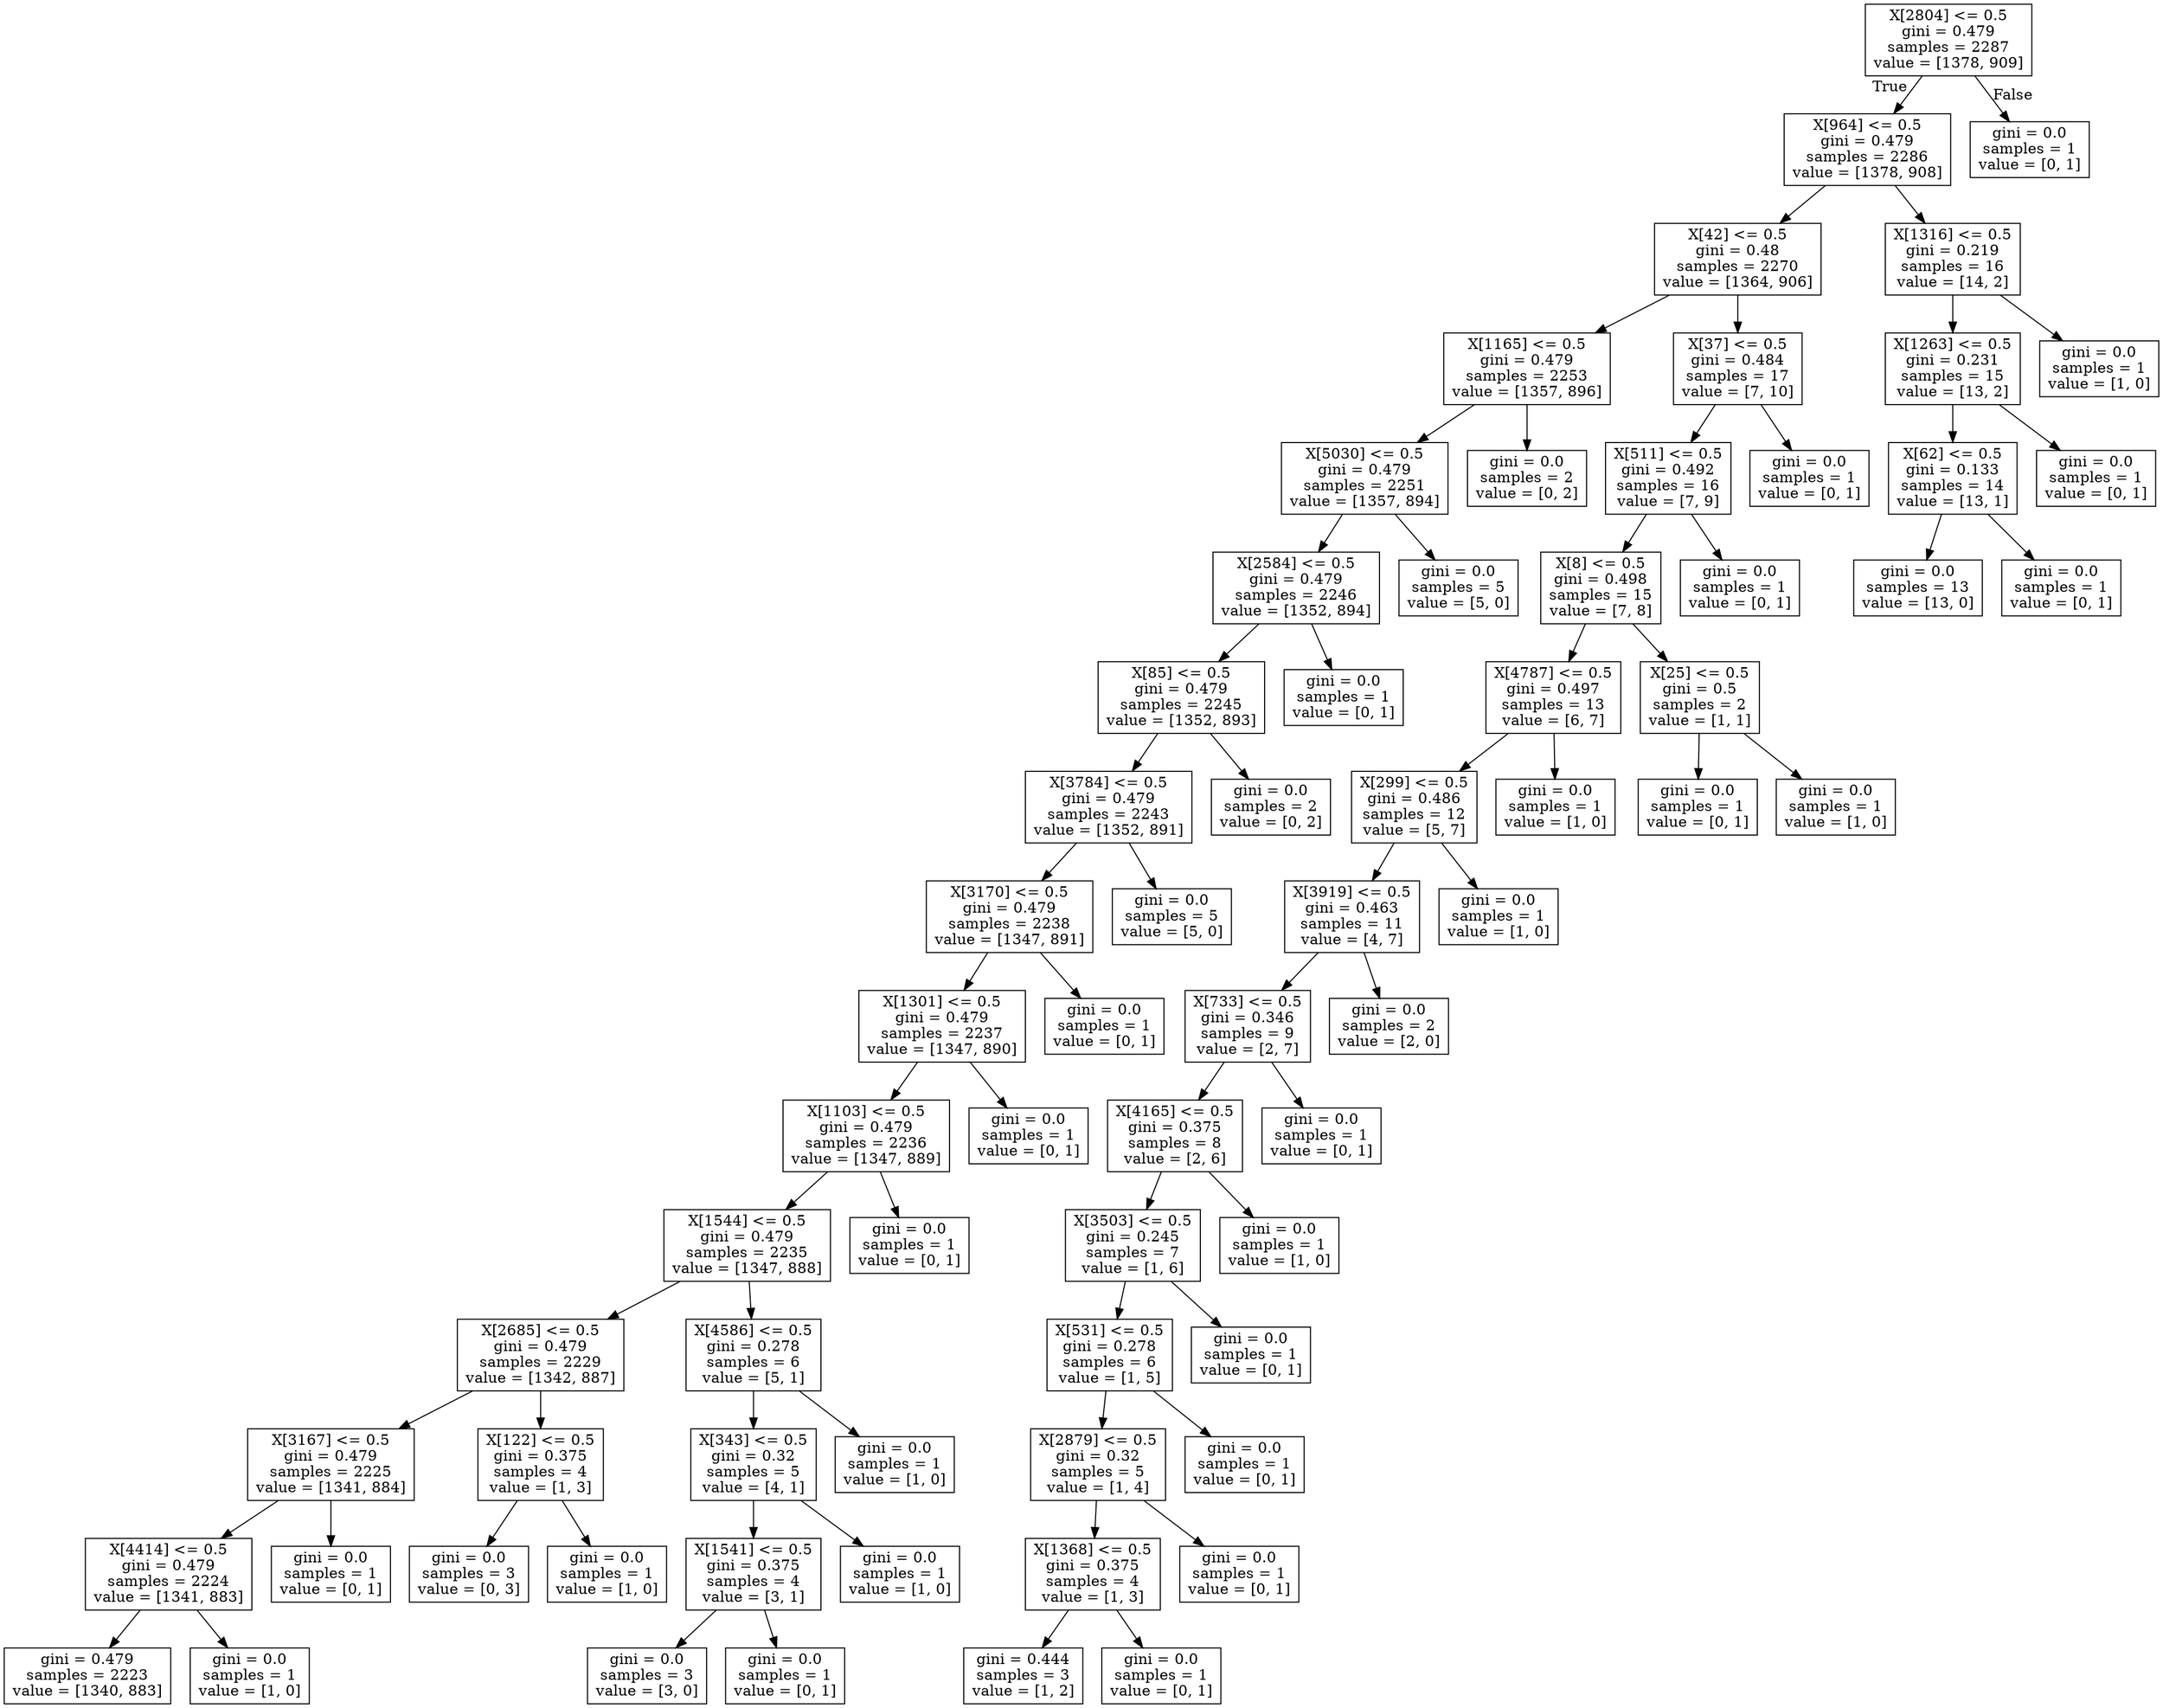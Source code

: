 digraph Tree {
node [shape=box] ;
0 [label="X[2804] <= 0.5\ngini = 0.479\nsamples = 2287\nvalue = [1378, 909]"] ;
1 [label="X[964] <= 0.5\ngini = 0.479\nsamples = 2286\nvalue = [1378, 908]"] ;
0 -> 1 [labeldistance=2.5, labelangle=45, headlabel="True"] ;
2 [label="X[42] <= 0.5\ngini = 0.48\nsamples = 2270\nvalue = [1364, 906]"] ;
1 -> 2 ;
3 [label="X[1165] <= 0.5\ngini = 0.479\nsamples = 2253\nvalue = [1357, 896]"] ;
2 -> 3 ;
4 [label="X[5030] <= 0.5\ngini = 0.479\nsamples = 2251\nvalue = [1357, 894]"] ;
3 -> 4 ;
5 [label="X[2584] <= 0.5\ngini = 0.479\nsamples = 2246\nvalue = [1352, 894]"] ;
4 -> 5 ;
6 [label="X[85] <= 0.5\ngini = 0.479\nsamples = 2245\nvalue = [1352, 893]"] ;
5 -> 6 ;
7 [label="X[3784] <= 0.5\ngini = 0.479\nsamples = 2243\nvalue = [1352, 891]"] ;
6 -> 7 ;
8 [label="X[3170] <= 0.5\ngini = 0.479\nsamples = 2238\nvalue = [1347, 891]"] ;
7 -> 8 ;
9 [label="X[1301] <= 0.5\ngini = 0.479\nsamples = 2237\nvalue = [1347, 890]"] ;
8 -> 9 ;
10 [label="X[1103] <= 0.5\ngini = 0.479\nsamples = 2236\nvalue = [1347, 889]"] ;
9 -> 10 ;
11 [label="X[1544] <= 0.5\ngini = 0.479\nsamples = 2235\nvalue = [1347, 888]"] ;
10 -> 11 ;
12 [label="X[2685] <= 0.5\ngini = 0.479\nsamples = 2229\nvalue = [1342, 887]"] ;
11 -> 12 ;
13 [label="X[3167] <= 0.5\ngini = 0.479\nsamples = 2225\nvalue = [1341, 884]"] ;
12 -> 13 ;
14 [label="X[4414] <= 0.5\ngini = 0.479\nsamples = 2224\nvalue = [1341, 883]"] ;
13 -> 14 ;
15 [label="gini = 0.479\nsamples = 2223\nvalue = [1340, 883]"] ;
14 -> 15 ;
16 [label="gini = 0.0\nsamples = 1\nvalue = [1, 0]"] ;
14 -> 16 ;
17 [label="gini = 0.0\nsamples = 1\nvalue = [0, 1]"] ;
13 -> 17 ;
18 [label="X[122] <= 0.5\ngini = 0.375\nsamples = 4\nvalue = [1, 3]"] ;
12 -> 18 ;
19 [label="gini = 0.0\nsamples = 3\nvalue = [0, 3]"] ;
18 -> 19 ;
20 [label="gini = 0.0\nsamples = 1\nvalue = [1, 0]"] ;
18 -> 20 ;
21 [label="X[4586] <= 0.5\ngini = 0.278\nsamples = 6\nvalue = [5, 1]"] ;
11 -> 21 ;
22 [label="X[343] <= 0.5\ngini = 0.32\nsamples = 5\nvalue = [4, 1]"] ;
21 -> 22 ;
23 [label="X[1541] <= 0.5\ngini = 0.375\nsamples = 4\nvalue = [3, 1]"] ;
22 -> 23 ;
24 [label="gini = 0.0\nsamples = 3\nvalue = [3, 0]"] ;
23 -> 24 ;
25 [label="gini = 0.0\nsamples = 1\nvalue = [0, 1]"] ;
23 -> 25 ;
26 [label="gini = 0.0\nsamples = 1\nvalue = [1, 0]"] ;
22 -> 26 ;
27 [label="gini = 0.0\nsamples = 1\nvalue = [1, 0]"] ;
21 -> 27 ;
28 [label="gini = 0.0\nsamples = 1\nvalue = [0, 1]"] ;
10 -> 28 ;
29 [label="gini = 0.0\nsamples = 1\nvalue = [0, 1]"] ;
9 -> 29 ;
30 [label="gini = 0.0\nsamples = 1\nvalue = [0, 1]"] ;
8 -> 30 ;
31 [label="gini = 0.0\nsamples = 5\nvalue = [5, 0]"] ;
7 -> 31 ;
32 [label="gini = 0.0\nsamples = 2\nvalue = [0, 2]"] ;
6 -> 32 ;
33 [label="gini = 0.0\nsamples = 1\nvalue = [0, 1]"] ;
5 -> 33 ;
34 [label="gini = 0.0\nsamples = 5\nvalue = [5, 0]"] ;
4 -> 34 ;
35 [label="gini = 0.0\nsamples = 2\nvalue = [0, 2]"] ;
3 -> 35 ;
36 [label="X[37] <= 0.5\ngini = 0.484\nsamples = 17\nvalue = [7, 10]"] ;
2 -> 36 ;
37 [label="X[511] <= 0.5\ngini = 0.492\nsamples = 16\nvalue = [7, 9]"] ;
36 -> 37 ;
38 [label="X[8] <= 0.5\ngini = 0.498\nsamples = 15\nvalue = [7, 8]"] ;
37 -> 38 ;
39 [label="X[4787] <= 0.5\ngini = 0.497\nsamples = 13\nvalue = [6, 7]"] ;
38 -> 39 ;
40 [label="X[299] <= 0.5\ngini = 0.486\nsamples = 12\nvalue = [5, 7]"] ;
39 -> 40 ;
41 [label="X[3919] <= 0.5\ngini = 0.463\nsamples = 11\nvalue = [4, 7]"] ;
40 -> 41 ;
42 [label="X[733] <= 0.5\ngini = 0.346\nsamples = 9\nvalue = [2, 7]"] ;
41 -> 42 ;
43 [label="X[4165] <= 0.5\ngini = 0.375\nsamples = 8\nvalue = [2, 6]"] ;
42 -> 43 ;
44 [label="X[3503] <= 0.5\ngini = 0.245\nsamples = 7\nvalue = [1, 6]"] ;
43 -> 44 ;
45 [label="X[531] <= 0.5\ngini = 0.278\nsamples = 6\nvalue = [1, 5]"] ;
44 -> 45 ;
46 [label="X[2879] <= 0.5\ngini = 0.32\nsamples = 5\nvalue = [1, 4]"] ;
45 -> 46 ;
47 [label="X[1368] <= 0.5\ngini = 0.375\nsamples = 4\nvalue = [1, 3]"] ;
46 -> 47 ;
48 [label="gini = 0.444\nsamples = 3\nvalue = [1, 2]"] ;
47 -> 48 ;
49 [label="gini = 0.0\nsamples = 1\nvalue = [0, 1]"] ;
47 -> 49 ;
50 [label="gini = 0.0\nsamples = 1\nvalue = [0, 1]"] ;
46 -> 50 ;
51 [label="gini = 0.0\nsamples = 1\nvalue = [0, 1]"] ;
45 -> 51 ;
52 [label="gini = 0.0\nsamples = 1\nvalue = [0, 1]"] ;
44 -> 52 ;
53 [label="gini = 0.0\nsamples = 1\nvalue = [1, 0]"] ;
43 -> 53 ;
54 [label="gini = 0.0\nsamples = 1\nvalue = [0, 1]"] ;
42 -> 54 ;
55 [label="gini = 0.0\nsamples = 2\nvalue = [2, 0]"] ;
41 -> 55 ;
56 [label="gini = 0.0\nsamples = 1\nvalue = [1, 0]"] ;
40 -> 56 ;
57 [label="gini = 0.0\nsamples = 1\nvalue = [1, 0]"] ;
39 -> 57 ;
58 [label="X[25] <= 0.5\ngini = 0.5\nsamples = 2\nvalue = [1, 1]"] ;
38 -> 58 ;
59 [label="gini = 0.0\nsamples = 1\nvalue = [0, 1]"] ;
58 -> 59 ;
60 [label="gini = 0.0\nsamples = 1\nvalue = [1, 0]"] ;
58 -> 60 ;
61 [label="gini = 0.0\nsamples = 1\nvalue = [0, 1]"] ;
37 -> 61 ;
62 [label="gini = 0.0\nsamples = 1\nvalue = [0, 1]"] ;
36 -> 62 ;
63 [label="X[1316] <= 0.5\ngini = 0.219\nsamples = 16\nvalue = [14, 2]"] ;
1 -> 63 ;
64 [label="X[1263] <= 0.5\ngini = 0.231\nsamples = 15\nvalue = [13, 2]"] ;
63 -> 64 ;
65 [label="X[62] <= 0.5\ngini = 0.133\nsamples = 14\nvalue = [13, 1]"] ;
64 -> 65 ;
66 [label="gini = 0.0\nsamples = 13\nvalue = [13, 0]"] ;
65 -> 66 ;
67 [label="gini = 0.0\nsamples = 1\nvalue = [0, 1]"] ;
65 -> 67 ;
68 [label="gini = 0.0\nsamples = 1\nvalue = [0, 1]"] ;
64 -> 68 ;
69 [label="gini = 0.0\nsamples = 1\nvalue = [1, 0]"] ;
63 -> 69 ;
70 [label="gini = 0.0\nsamples = 1\nvalue = [0, 1]"] ;
0 -> 70 [labeldistance=2.5, labelangle=-45, headlabel="False"] ;
}